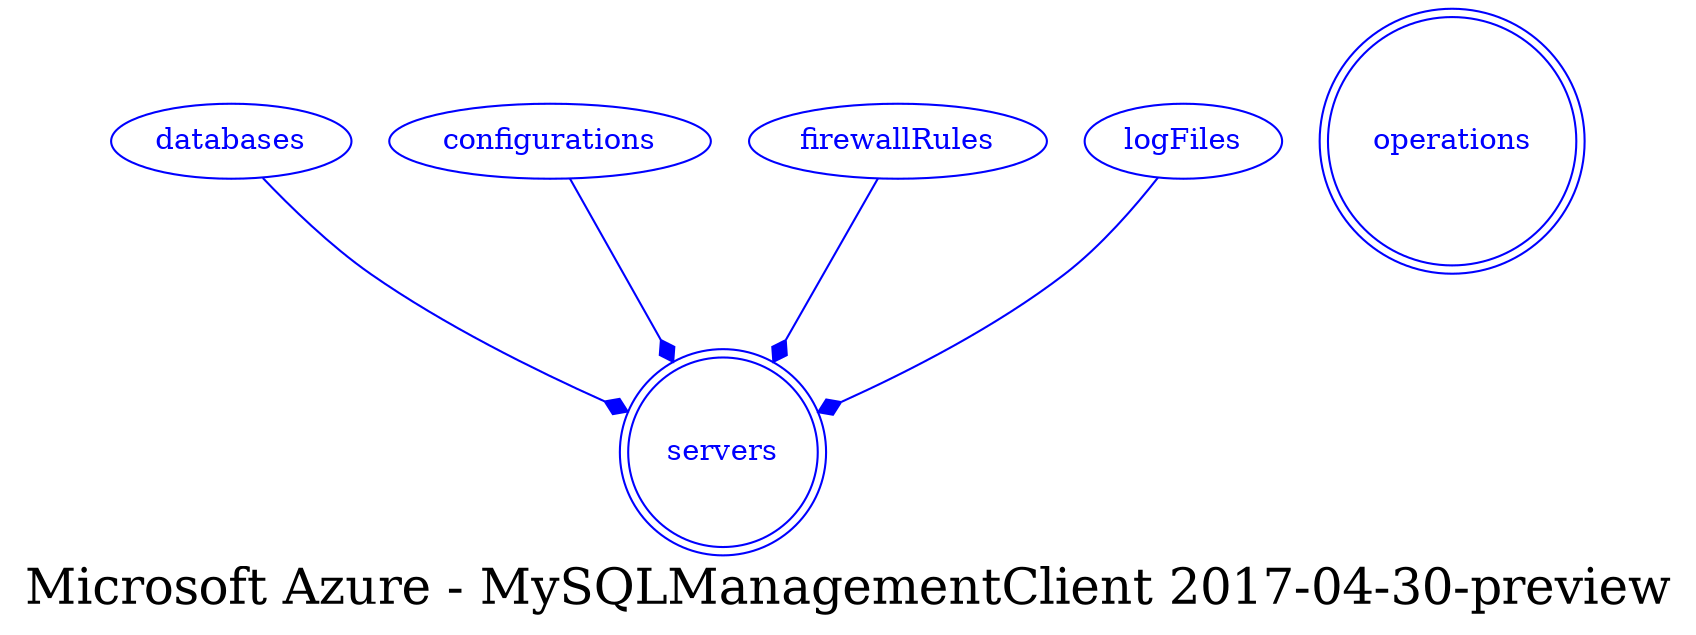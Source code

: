 digraph LexiconGraph {
graph[label="Microsoft Azure - MySQLManagementClient 2017-04-30-preview", fontsize=24]
splines=true
"servers" [color=blue, fontcolor=blue, shape=doublecircle]
"operations" [color=blue, fontcolor=blue, shape=doublecircle]
"databases" -> "servers" [color=blue, fontcolor=blue, arrowhead=diamond, arrowtail=none]
"databases" [color=blue, fontcolor=blue, shape=ellipse]
"configurations" -> "servers" [color=blue, fontcolor=blue, arrowhead=diamond, arrowtail=none]
"configurations" [color=blue, fontcolor=blue, shape=ellipse]
"firewallRules" -> "servers" [color=blue, fontcolor=blue, arrowhead=diamond, arrowtail=none]
"firewallRules" [color=blue, fontcolor=blue, shape=ellipse]
"logFiles" -> "servers" [color=blue, fontcolor=blue, arrowhead=diamond, arrowtail=none]
"logFiles" [color=blue, fontcolor=blue, shape=ellipse]
}
